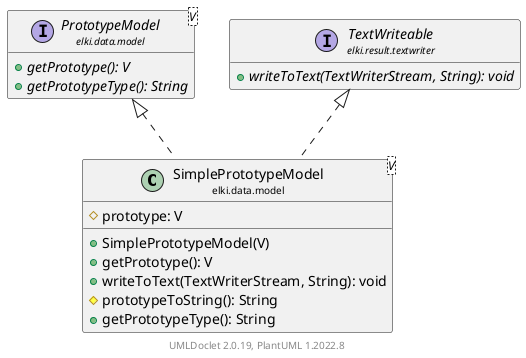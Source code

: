@startuml
    remove .*\.(Instance|Par|Parameterizer|Factory)$
    set namespaceSeparator none
    hide empty fields
    hide empty methods

    class "<size:14>SimplePrototypeModel\n<size:10>elki.data.model" as elki.data.model.SimplePrototypeModel<V> [[SimplePrototypeModel.html]] {
        #prototype: V
        +SimplePrototypeModel(V)
        +getPrototype(): V
        +writeToText(TextWriterStream, String): void
        #prototypeToString(): String
        +getPrototypeType(): String
    }

    interface "<size:14>PrototypeModel\n<size:10>elki.data.model" as elki.data.model.PrototypeModel<V> [[PrototypeModel.html]] {
        {abstract} +getPrototype(): V
        {abstract} +getPrototypeType(): String
    }
    interface "<size:14>TextWriteable\n<size:10>elki.result.textwriter" as elki.result.textwriter.TextWriteable [[../../result/textwriter/TextWriteable.html]] {
        {abstract} +writeToText(TextWriterStream, String): void
    }

    elki.data.model.PrototypeModel <|.. elki.data.model.SimplePrototypeModel
    elki.result.textwriter.TextWriteable <|.. elki.data.model.SimplePrototypeModel

    center footer UMLDoclet 2.0.19, PlantUML 1.2022.8
@enduml
